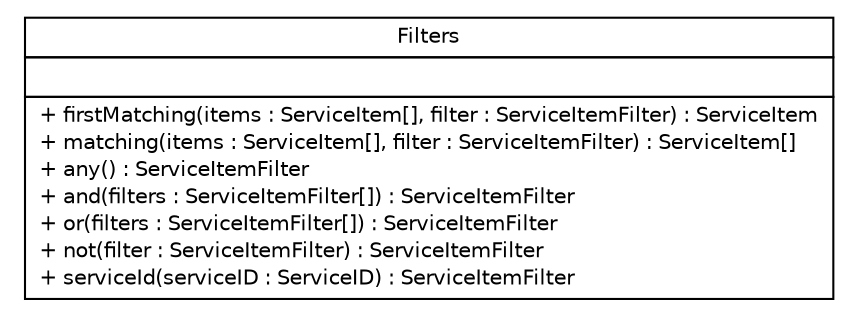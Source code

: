 #!/usr/local/bin/dot
#
# Class diagram 
# Generated by UMLGraph version R5_6 (http://www.umlgraph.org/)
#

digraph G {
	edge [fontname="Helvetica",fontsize=10,labelfontname="Helvetica",labelfontsize=10];
	node [fontname="Helvetica",fontsize=10,shape=plaintext];
	nodesep=0.25;
	ranksep=0.5;
	// sorcer.river.Filters
	c14185 [label=<<table title="sorcer.river.Filters" border="0" cellborder="1" cellspacing="0" cellpadding="2" port="p" href="./Filters.html">
		<tr><td><table border="0" cellspacing="0" cellpadding="1">
<tr><td align="center" balign="center"> Filters </td></tr>
		</table></td></tr>
		<tr><td><table border="0" cellspacing="0" cellpadding="1">
<tr><td align="left" balign="left">  </td></tr>
		</table></td></tr>
		<tr><td><table border="0" cellspacing="0" cellpadding="1">
<tr><td align="left" balign="left"> + firstMatching(items : ServiceItem[], filter : ServiceItemFilter) : ServiceItem </td></tr>
<tr><td align="left" balign="left"> + matching(items : ServiceItem[], filter : ServiceItemFilter) : ServiceItem[] </td></tr>
<tr><td align="left" balign="left"> + any() : ServiceItemFilter </td></tr>
<tr><td align="left" balign="left"> + and(filters : ServiceItemFilter[]) : ServiceItemFilter </td></tr>
<tr><td align="left" balign="left"> + or(filters : ServiceItemFilter[]) : ServiceItemFilter </td></tr>
<tr><td align="left" balign="left"> + not(filter : ServiceItemFilter) : ServiceItemFilter </td></tr>
<tr><td align="left" balign="left"> + serviceId(serviceID : ServiceID) : ServiceItemFilter </td></tr>
		</table></td></tr>
		</table>>, URL="./Filters.html", fontname="Helvetica", fontcolor="black", fontsize=10.0];
}

